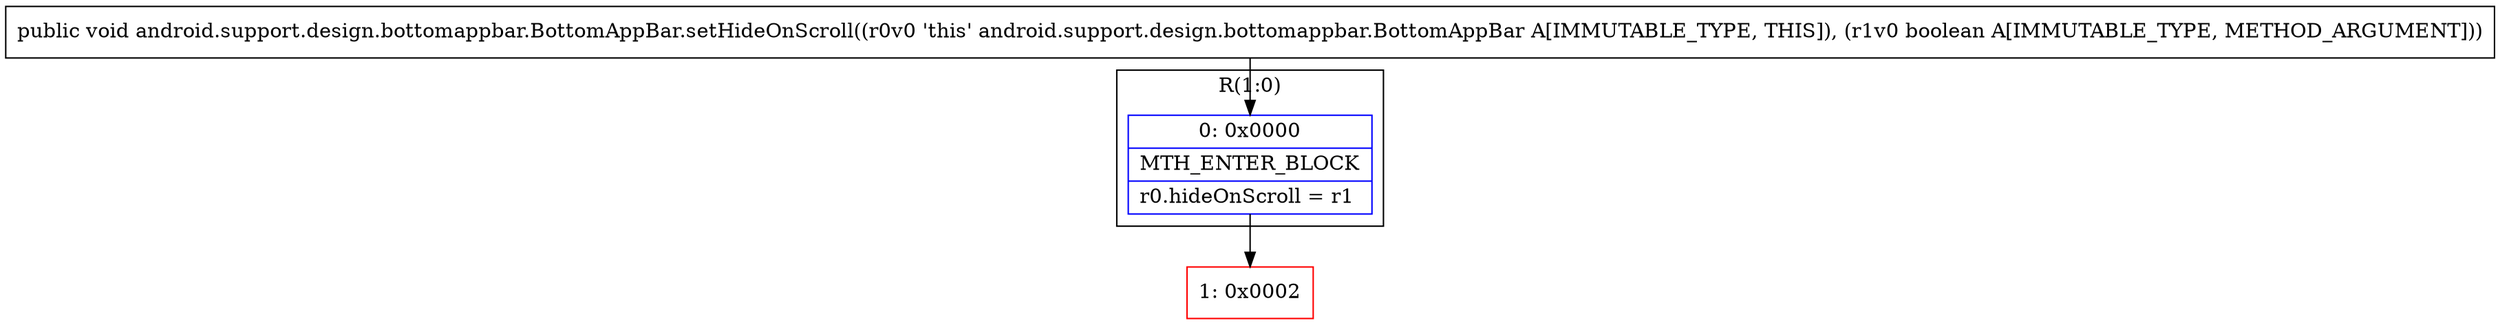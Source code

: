 digraph "CFG forandroid.support.design.bottomappbar.BottomAppBar.setHideOnScroll(Z)V" {
subgraph cluster_Region_1634132392 {
label = "R(1:0)";
node [shape=record,color=blue];
Node_0 [shape=record,label="{0\:\ 0x0000|MTH_ENTER_BLOCK\l|r0.hideOnScroll = r1\l}"];
}
Node_1 [shape=record,color=red,label="{1\:\ 0x0002}"];
MethodNode[shape=record,label="{public void android.support.design.bottomappbar.BottomAppBar.setHideOnScroll((r0v0 'this' android.support.design.bottomappbar.BottomAppBar A[IMMUTABLE_TYPE, THIS]), (r1v0 boolean A[IMMUTABLE_TYPE, METHOD_ARGUMENT])) }"];
MethodNode -> Node_0;
Node_0 -> Node_1;
}

